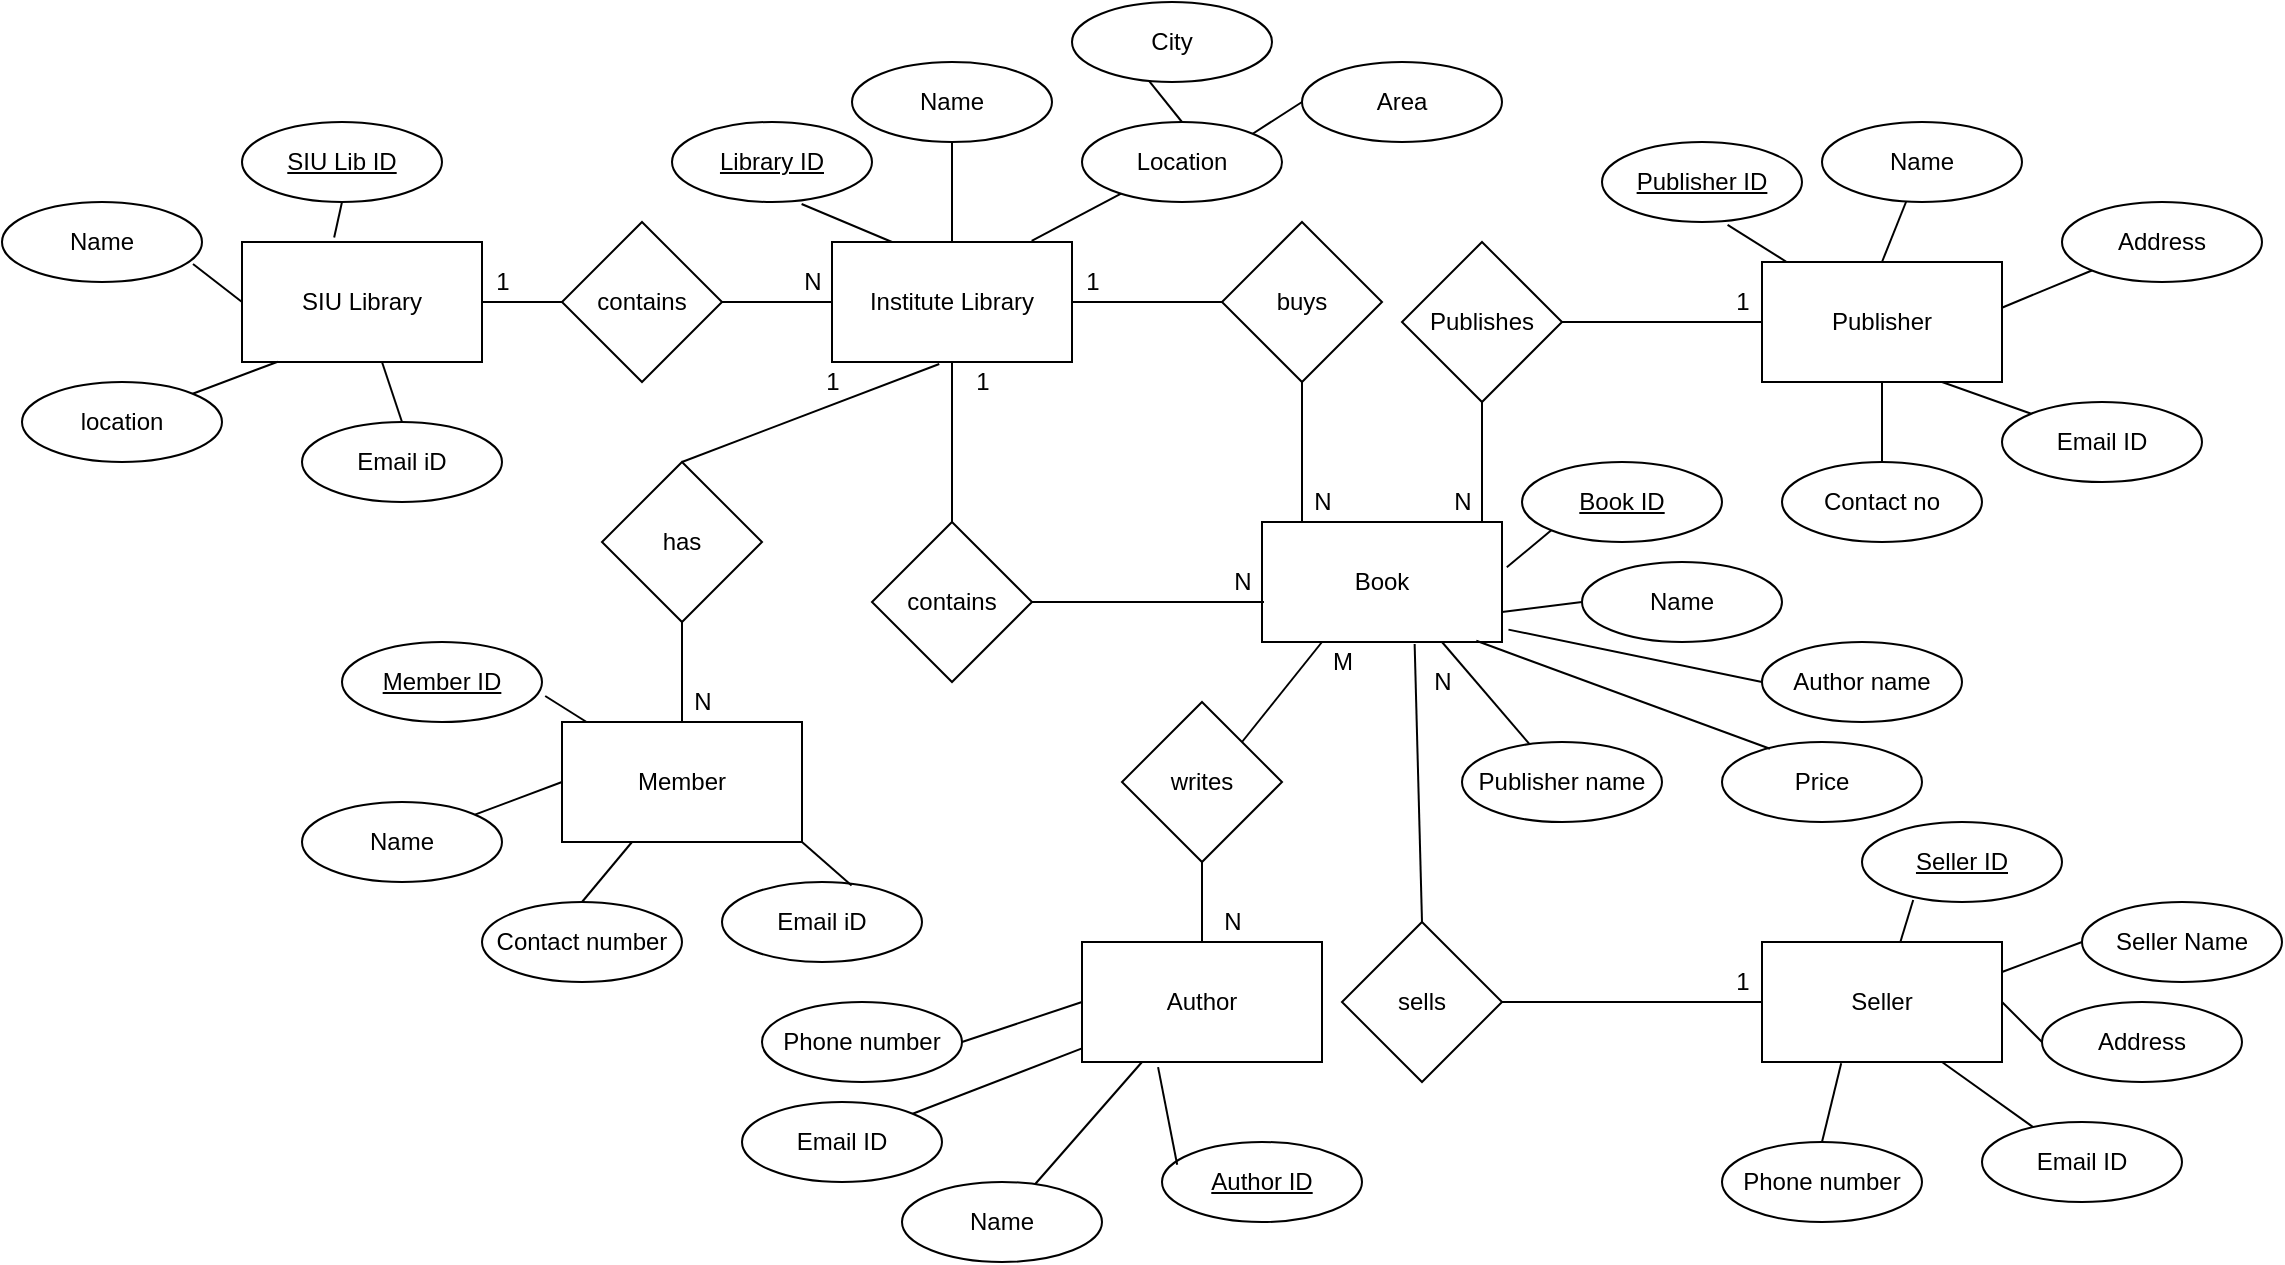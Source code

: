 <mxfile version="14.9.8" type="device"><diagram id="R2lEEEUBdFMjLlhIrx00" name="Page-1"><mxGraphModel dx="1888" dy="1647" grid="1" gridSize="10" guides="1" tooltips="1" connect="1" arrows="1" fold="1" page="1" pageScale="1" pageWidth="850" pageHeight="1100" math="0" shadow="0" extFonts="Permanent Marker^https://fonts.googleapis.com/css?family=Permanent+Marker"><root><mxCell id="0"/><mxCell id="1" parent="0"/><mxCell id="cHB2D24Ajg7HS7E-tuFO-1" value="Book" style="rounded=0;whiteSpace=wrap;html=1;" parent="1" vertex="1"><mxGeometry x="440" y="230" width="120" height="60" as="geometry"/></mxCell><mxCell id="cHB2D24Ajg7HS7E-tuFO-2" value="Member" style="rounded=0;whiteSpace=wrap;html=1;" parent="1" vertex="1"><mxGeometry x="90" y="330" width="120" height="60" as="geometry"/></mxCell><mxCell id="cHB2D24Ajg7HS7E-tuFO-3" value="Institute Library" style="rounded=0;whiteSpace=wrap;html=1;" parent="1" vertex="1"><mxGeometry x="225" y="90" width="120" height="60" as="geometry"/></mxCell><mxCell id="cHB2D24Ajg7HS7E-tuFO-4" value="SIU Library" style="rounded=0;whiteSpace=wrap;html=1;" parent="1" vertex="1"><mxGeometry x="-70" y="90" width="120" height="60" as="geometry"/></mxCell><mxCell id="cHB2D24Ajg7HS7E-tuFO-5" value="Author" style="rounded=0;whiteSpace=wrap;html=1;" parent="1" vertex="1"><mxGeometry x="350" y="440" width="120" height="60" as="geometry"/></mxCell><mxCell id="cHB2D24Ajg7HS7E-tuFO-6" value="Seller" style="rounded=0;whiteSpace=wrap;html=1;" parent="1" vertex="1"><mxGeometry x="690" y="440" width="120" height="60" as="geometry"/></mxCell><mxCell id="cHB2D24Ajg7HS7E-tuFO-7" value="Publisher" style="rounded=0;whiteSpace=wrap;html=1;" parent="1" vertex="1"><mxGeometry x="690" y="100" width="120" height="60" as="geometry"/></mxCell><mxCell id="cHB2D24Ajg7HS7E-tuFO-8" value="contains" style="rhombus;whiteSpace=wrap;html=1;" parent="1" vertex="1"><mxGeometry x="90" y="80" width="80" height="80" as="geometry"/></mxCell><mxCell id="cHB2D24Ajg7HS7E-tuFO-9" value="sells" style="rhombus;whiteSpace=wrap;html=1;" parent="1" vertex="1"><mxGeometry x="480" y="430" width="80" height="80" as="geometry"/></mxCell><mxCell id="cHB2D24Ajg7HS7E-tuFO-10" value="buys" style="rhombus;whiteSpace=wrap;html=1;" parent="1" vertex="1"><mxGeometry x="420" y="80" width="80" height="80" as="geometry"/></mxCell><mxCell id="cHB2D24Ajg7HS7E-tuFO-11" value="has" style="rhombus;whiteSpace=wrap;html=1;" parent="1" vertex="1"><mxGeometry x="110" y="200" width="80" height="80" as="geometry"/></mxCell><mxCell id="cHB2D24Ajg7HS7E-tuFO-12" value="contains" style="rhombus;whiteSpace=wrap;html=1;" parent="1" vertex="1"><mxGeometry x="245" y="230" width="80" height="80" as="geometry"/></mxCell><mxCell id="cHB2D24Ajg7HS7E-tuFO-13" value="writes" style="rhombus;whiteSpace=wrap;html=1;" parent="1" vertex="1"><mxGeometry x="370" y="320" width="80" height="80" as="geometry"/></mxCell><mxCell id="cHB2D24Ajg7HS7E-tuFO-14" value="Publishes" style="rhombus;whiteSpace=wrap;html=1;" parent="1" vertex="1"><mxGeometry x="510" y="90" width="80" height="80" as="geometry"/></mxCell><mxCell id="cHB2D24Ajg7HS7E-tuFO-15" value="" style="endArrow=none;html=1;exitX=1;exitY=0.5;exitDx=0;exitDy=0;entryX=0;entryY=0.5;entryDx=0;entryDy=0;" parent="1" source="cHB2D24Ajg7HS7E-tuFO-4" target="cHB2D24Ajg7HS7E-tuFO-8" edge="1"><mxGeometry width="50" height="50" relative="1" as="geometry"><mxPoint x="400" y="300" as="sourcePoint"/><mxPoint x="450" y="250" as="targetPoint"/></mxGeometry></mxCell><mxCell id="cHB2D24Ajg7HS7E-tuFO-16" value="" style="endArrow=none;html=1;exitX=0.5;exitY=0;exitDx=0;exitDy=0;entryX=0.5;entryY=1;entryDx=0;entryDy=0;" parent="1" source="cHB2D24Ajg7HS7E-tuFO-2" target="cHB2D24Ajg7HS7E-tuFO-11" edge="1"><mxGeometry width="50" height="50" relative="1" as="geometry"><mxPoint x="190" y="190" as="sourcePoint"/><mxPoint x="240" y="140" as="targetPoint"/></mxGeometry></mxCell><mxCell id="cHB2D24Ajg7HS7E-tuFO-17" value="" style="endArrow=none;html=1;exitX=0.447;exitY=1.017;exitDx=0;exitDy=0;exitPerimeter=0;entryX=0.5;entryY=0;entryDx=0;entryDy=0;" parent="1" source="cHB2D24Ajg7HS7E-tuFO-3" target="cHB2D24Ajg7HS7E-tuFO-11" edge="1"><mxGeometry width="50" height="50" relative="1" as="geometry"><mxPoint x="190" y="190" as="sourcePoint"/><mxPoint x="240" y="140" as="targetPoint"/></mxGeometry></mxCell><mxCell id="cHB2D24Ajg7HS7E-tuFO-18" value="" style="endArrow=none;html=1;exitX=1;exitY=0.5;exitDx=0;exitDy=0;entryX=0;entryY=0.5;entryDx=0;entryDy=0;" parent="1" source="cHB2D24Ajg7HS7E-tuFO-8" target="cHB2D24Ajg7HS7E-tuFO-3" edge="1"><mxGeometry width="50" height="50" relative="1" as="geometry"><mxPoint x="190" y="190" as="sourcePoint"/><mxPoint x="240" y="140" as="targetPoint"/></mxGeometry></mxCell><mxCell id="cHB2D24Ajg7HS7E-tuFO-19" value="" style="endArrow=none;html=1;entryX=0.5;entryY=0;entryDx=0;entryDy=0;" parent="1" source="cHB2D24Ajg7HS7E-tuFO-3" target="cHB2D24Ajg7HS7E-tuFO-12" edge="1"><mxGeometry width="50" height="50" relative="1" as="geometry"><mxPoint x="360" y="300" as="sourcePoint"/><mxPoint x="410" y="250" as="targetPoint"/></mxGeometry></mxCell><mxCell id="cHB2D24Ajg7HS7E-tuFO-20" value="" style="endArrow=none;html=1;exitX=0;exitY=0.5;exitDx=0;exitDy=0;entryX=1;entryY=0.5;entryDx=0;entryDy=0;" parent="1" source="cHB2D24Ajg7HS7E-tuFO-7" target="cHB2D24Ajg7HS7E-tuFO-14" edge="1"><mxGeometry width="50" height="50" relative="1" as="geometry"><mxPoint x="360" y="300" as="sourcePoint"/><mxPoint x="410" y="250" as="targetPoint"/></mxGeometry></mxCell><mxCell id="cHB2D24Ajg7HS7E-tuFO-21" value="" style="endArrow=none;html=1;exitX=0.5;exitY=1;exitDx=0;exitDy=0;" parent="1" source="cHB2D24Ajg7HS7E-tuFO-10" edge="1"><mxGeometry width="50" height="50" relative="1" as="geometry"><mxPoint x="360" y="300" as="sourcePoint"/><mxPoint x="460" y="230" as="targetPoint"/></mxGeometry></mxCell><mxCell id="cHB2D24Ajg7HS7E-tuFO-22" value="" style="endArrow=none;html=1;exitX=0;exitY=0.5;exitDx=0;exitDy=0;entryX=1;entryY=0.5;entryDx=0;entryDy=0;" parent="1" source="cHB2D24Ajg7HS7E-tuFO-10" target="cHB2D24Ajg7HS7E-tuFO-3" edge="1"><mxGeometry width="50" height="50" relative="1" as="geometry"><mxPoint x="360" y="300" as="sourcePoint"/><mxPoint x="350" y="130" as="targetPoint"/></mxGeometry></mxCell><mxCell id="cHB2D24Ajg7HS7E-tuFO-23" value="" style="endArrow=none;html=1;entryX=0.5;entryY=1;entryDx=0;entryDy=0;" parent="1" target="cHB2D24Ajg7HS7E-tuFO-14" edge="1"><mxGeometry width="50" height="50" relative="1" as="geometry"><mxPoint x="550" y="230" as="sourcePoint"/><mxPoint x="410" y="260" as="targetPoint"/></mxGeometry></mxCell><mxCell id="cHB2D24Ajg7HS7E-tuFO-24" value="" style="endArrow=none;html=1;exitX=0;exitY=0.5;exitDx=0;exitDy=0;entryX=1;entryY=0.5;entryDx=0;entryDy=0;" parent="1" source="cHB2D24Ajg7HS7E-tuFO-6" target="cHB2D24Ajg7HS7E-tuFO-9" edge="1"><mxGeometry width="50" height="50" relative="1" as="geometry"><mxPoint x="360" y="380" as="sourcePoint"/><mxPoint x="410" y="330" as="targetPoint"/></mxGeometry></mxCell><mxCell id="cHB2D24Ajg7HS7E-tuFO-25" value="" style="endArrow=none;html=1;exitX=1;exitY=0;exitDx=0;exitDy=0;entryX=0.25;entryY=1;entryDx=0;entryDy=0;" parent="1" source="cHB2D24Ajg7HS7E-tuFO-13" target="cHB2D24Ajg7HS7E-tuFO-1" edge="1"><mxGeometry width="50" height="50" relative="1" as="geometry"><mxPoint x="360" y="310" as="sourcePoint"/><mxPoint x="410" y="260" as="targetPoint"/></mxGeometry></mxCell><mxCell id="cHB2D24Ajg7HS7E-tuFO-26" value="" style="endArrow=none;html=1;exitX=0.5;exitY=0;exitDx=0;exitDy=0;entryX=0.5;entryY=1;entryDx=0;entryDy=0;" parent="1" source="cHB2D24Ajg7HS7E-tuFO-5" target="cHB2D24Ajg7HS7E-tuFO-13" edge="1"><mxGeometry width="50" height="50" relative="1" as="geometry"><mxPoint x="360" y="310" as="sourcePoint"/><mxPoint x="410" y="260" as="targetPoint"/></mxGeometry></mxCell><mxCell id="cHB2D24Ajg7HS7E-tuFO-27" value="" style="endArrow=none;html=1;entryX=0.636;entryY=1.017;entryDx=0;entryDy=0;entryPerimeter=0;exitX=0.5;exitY=0;exitDx=0;exitDy=0;" parent="1" source="cHB2D24Ajg7HS7E-tuFO-9" target="cHB2D24Ajg7HS7E-tuFO-1" edge="1"><mxGeometry width="50" height="50" relative="1" as="geometry"><mxPoint x="360" y="310" as="sourcePoint"/><mxPoint x="410" y="260" as="targetPoint"/></mxGeometry></mxCell><mxCell id="cHB2D24Ajg7HS7E-tuFO-28" value="" style="endArrow=none;html=1;entryX=1;entryY=0.5;entryDx=0;entryDy=0;" parent="1" target="cHB2D24Ajg7HS7E-tuFO-12" edge="1"><mxGeometry width="50" height="50" relative="1" as="geometry"><mxPoint x="441" y="270" as="sourcePoint"/><mxPoint x="410" y="260" as="targetPoint"/></mxGeometry></mxCell><mxCell id="cHB2D24Ajg7HS7E-tuFO-29" value="Name" style="ellipse;whiteSpace=wrap;html=1;" parent="1" vertex="1"><mxGeometry x="235" width="100" height="40" as="geometry"/></mxCell><mxCell id="cHB2D24Ajg7HS7E-tuFO-30" value="&lt;u&gt;Library ID&lt;/u&gt;" style="ellipse;whiteSpace=wrap;html=1;" parent="1" vertex="1"><mxGeometry x="145" y="30" width="100" height="40" as="geometry"/></mxCell><mxCell id="cHB2D24Ajg7HS7E-tuFO-31" value="Email iD" style="ellipse;whiteSpace=wrap;html=1;" parent="1" vertex="1"><mxGeometry x="170" y="410" width="100" height="40" as="geometry"/></mxCell><mxCell id="cHB2D24Ajg7HS7E-tuFO-32" value="Name" style="ellipse;whiteSpace=wrap;html=1;" parent="1" vertex="1"><mxGeometry x="-40" y="370" width="100" height="40" as="geometry"/></mxCell><mxCell id="cHB2D24Ajg7HS7E-tuFO-33" value="&lt;u&gt;Member ID&lt;/u&gt;" style="ellipse;whiteSpace=wrap;html=1;" parent="1" vertex="1"><mxGeometry x="-20" y="290" width="100" height="40" as="geometry"/></mxCell><mxCell id="cHB2D24Ajg7HS7E-tuFO-34" value="Email ID" style="ellipse;whiteSpace=wrap;html=1;" parent="1" vertex="1"><mxGeometry x="180" y="520" width="100" height="40" as="geometry"/></mxCell><mxCell id="cHB2D24Ajg7HS7E-tuFO-35" value="&lt;u&gt;Author ID&lt;/u&gt;" style="ellipse;whiteSpace=wrap;html=1;" parent="1" vertex="1"><mxGeometry x="390" y="540" width="100" height="40" as="geometry"/></mxCell><mxCell id="cHB2D24Ajg7HS7E-tuFO-36" value="Phone number" style="ellipse;whiteSpace=wrap;html=1;" parent="1" vertex="1"><mxGeometry x="670" y="540" width="100" height="40" as="geometry"/></mxCell><mxCell id="cHB2D24Ajg7HS7E-tuFO-37" value="Address" style="ellipse;whiteSpace=wrap;html=1;" parent="1" vertex="1"><mxGeometry x="830" y="470" width="100" height="40" as="geometry"/></mxCell><mxCell id="cHB2D24Ajg7HS7E-tuFO-38" value="&lt;u&gt;Seller ID&lt;/u&gt;" style="ellipse;whiteSpace=wrap;html=1;" parent="1" vertex="1"><mxGeometry x="740" y="380" width="100" height="40" as="geometry"/></mxCell><mxCell id="cHB2D24Ajg7HS7E-tuFO-39" value="Seller Name" style="ellipse;whiteSpace=wrap;html=1;" parent="1" vertex="1"><mxGeometry x="850" y="420" width="100" height="40" as="geometry"/></mxCell><mxCell id="cHB2D24Ajg7HS7E-tuFO-40" value="Name" style="ellipse;whiteSpace=wrap;html=1;" parent="1" vertex="1"><mxGeometry x="600" y="250" width="100" height="40" as="geometry"/></mxCell><mxCell id="cHB2D24Ajg7HS7E-tuFO-41" value="&lt;u&gt;Book ID&lt;/u&gt;" style="ellipse;whiteSpace=wrap;html=1;" parent="1" vertex="1"><mxGeometry x="570" y="200" width="100" height="40" as="geometry"/></mxCell><mxCell id="cHB2D24Ajg7HS7E-tuFO-42" value="Email ID" style="ellipse;whiteSpace=wrap;html=1;" parent="1" vertex="1"><mxGeometry x="810" y="170" width="100" height="40" as="geometry"/></mxCell><mxCell id="cHB2D24Ajg7HS7E-tuFO-43" value="Address" style="ellipse;whiteSpace=wrap;html=1;" parent="1" vertex="1"><mxGeometry x="840" y="70" width="100" height="40" as="geometry"/></mxCell><mxCell id="cHB2D24Ajg7HS7E-tuFO-44" value="Name" style="ellipse;whiteSpace=wrap;html=1;" parent="1" vertex="1"><mxGeometry x="720" y="30" width="100" height="40" as="geometry"/></mxCell><mxCell id="cHB2D24Ajg7HS7E-tuFO-45" value="&lt;u&gt;Publisher ID&lt;/u&gt;" style="ellipse;whiteSpace=wrap;html=1;" parent="1" vertex="1"><mxGeometry x="610" y="40" width="100" height="40" as="geometry"/></mxCell><mxCell id="cHB2D24Ajg7HS7E-tuFO-46" value="&lt;u&gt;SIU Lib ID&lt;/u&gt;" style="ellipse;whiteSpace=wrap;html=1;" parent="1" vertex="1"><mxGeometry x="-70" y="30" width="100" height="40" as="geometry"/></mxCell><mxCell id="cHB2D24Ajg7HS7E-tuFO-47" value="Contact number" style="ellipse;whiteSpace=wrap;html=1;" parent="1" vertex="1"><mxGeometry x="50" y="420" width="100" height="40" as="geometry"/></mxCell><mxCell id="cHB2D24Ajg7HS7E-tuFO-48" value="Contact no" style="ellipse;whiteSpace=wrap;html=1;" parent="1" vertex="1"><mxGeometry x="700" y="200" width="100" height="40" as="geometry"/></mxCell><mxCell id="cHB2D24Ajg7HS7E-tuFO-49" value="Publisher name" style="ellipse;whiteSpace=wrap;html=1;" parent="1" vertex="1"><mxGeometry x="540" y="340" width="100" height="40" as="geometry"/></mxCell><mxCell id="cHB2D24Ajg7HS7E-tuFO-50" value="Author name" style="ellipse;whiteSpace=wrap;html=1;" parent="1" vertex="1"><mxGeometry x="690" y="290" width="100" height="40" as="geometry"/></mxCell><mxCell id="cHB2D24Ajg7HS7E-tuFO-51" value="Price" style="ellipse;whiteSpace=wrap;html=1;" parent="1" vertex="1"><mxGeometry x="670" y="340" width="100" height="40" as="geometry"/></mxCell><mxCell id="cHB2D24Ajg7HS7E-tuFO-52" value="Location" style="ellipse;whiteSpace=wrap;html=1;" parent="1" vertex="1"><mxGeometry x="350" y="30" width="100" height="40" as="geometry"/></mxCell><mxCell id="cHB2D24Ajg7HS7E-tuFO-53" value="" style="endArrow=none;html=1;exitX=0.832;exitY=-0.01;exitDx=0;exitDy=0;exitPerimeter=0;" parent="1" source="cHB2D24Ajg7HS7E-tuFO-3" target="cHB2D24Ajg7HS7E-tuFO-52" edge="1"><mxGeometry width="50" height="50" relative="1" as="geometry"><mxPoint x="390" y="270" as="sourcePoint"/><mxPoint x="440" y="220" as="targetPoint"/></mxGeometry></mxCell><mxCell id="cHB2D24Ajg7HS7E-tuFO-54" value="" style="endArrow=none;html=1;entryX=0.5;entryY=1;entryDx=0;entryDy=0;exitX=0.5;exitY=0;exitDx=0;exitDy=0;" parent="1" source="cHB2D24Ajg7HS7E-tuFO-3" target="cHB2D24Ajg7HS7E-tuFO-29" edge="1"><mxGeometry width="50" height="50" relative="1" as="geometry"><mxPoint x="390" y="270" as="sourcePoint"/><mxPoint x="440" y="220" as="targetPoint"/></mxGeometry></mxCell><mxCell id="cHB2D24Ajg7HS7E-tuFO-55" value="" style="endArrow=none;html=1;entryX=0.648;entryY=1.025;entryDx=0;entryDy=0;entryPerimeter=0;exitX=0.25;exitY=0;exitDx=0;exitDy=0;" parent="1" source="cHB2D24Ajg7HS7E-tuFO-3" target="cHB2D24Ajg7HS7E-tuFO-30" edge="1"><mxGeometry width="50" height="50" relative="1" as="geometry"><mxPoint x="390" y="270" as="sourcePoint"/><mxPoint x="440" y="220" as="targetPoint"/></mxGeometry></mxCell><mxCell id="cHB2D24Ajg7HS7E-tuFO-56" value="" style="endArrow=none;html=1;exitX=0.24;exitY=0.085;exitDx=0;exitDy=0;exitPerimeter=0;entryX=0.893;entryY=0.99;entryDx=0;entryDy=0;entryPerimeter=0;" parent="1" source="cHB2D24Ajg7HS7E-tuFO-51" target="cHB2D24Ajg7HS7E-tuFO-1" edge="1"><mxGeometry width="50" height="50" relative="1" as="geometry"><mxPoint x="550" y="270" as="sourcePoint"/><mxPoint x="600" y="220" as="targetPoint"/></mxGeometry></mxCell><mxCell id="cHB2D24Ajg7HS7E-tuFO-57" value="" style="endArrow=none;html=1;entryX=0.5;entryY=0;entryDx=0;entryDy=0;exitX=0.5;exitY=1;exitDx=0;exitDy=0;" parent="1" source="cHB2D24Ajg7HS7E-tuFO-7" target="cHB2D24Ajg7HS7E-tuFO-48" edge="1"><mxGeometry width="50" height="50" relative="1" as="geometry"><mxPoint x="550" y="270" as="sourcePoint"/><mxPoint x="600" y="220" as="targetPoint"/></mxGeometry></mxCell><mxCell id="cHB2D24Ajg7HS7E-tuFO-58" value="" style="endArrow=none;html=1;entryX=0;entryY=0;entryDx=0;entryDy=0;exitX=0.75;exitY=1;exitDx=0;exitDy=0;" parent="1" source="cHB2D24Ajg7HS7E-tuFO-7" target="cHB2D24Ajg7HS7E-tuFO-42" edge="1"><mxGeometry width="50" height="50" relative="1" as="geometry"><mxPoint x="550" y="270" as="sourcePoint"/><mxPoint x="600" y="220" as="targetPoint"/></mxGeometry></mxCell><mxCell id="cHB2D24Ajg7HS7E-tuFO-59" value="" style="endArrow=none;html=1;exitX=0.997;exitY=0.383;exitDx=0;exitDy=0;exitPerimeter=0;" parent="1" source="cHB2D24Ajg7HS7E-tuFO-7" target="cHB2D24Ajg7HS7E-tuFO-43" edge="1"><mxGeometry width="50" height="50" relative="1" as="geometry"><mxPoint x="550" y="270" as="sourcePoint"/><mxPoint x="600" y="220" as="targetPoint"/></mxGeometry></mxCell><mxCell id="cHB2D24Ajg7HS7E-tuFO-60" value="" style="endArrow=none;html=1;exitX=0;exitY=0.5;exitDx=0;exitDy=0;entryX=1;entryY=0.75;entryDx=0;entryDy=0;" parent="1" source="cHB2D24Ajg7HS7E-tuFO-40" target="cHB2D24Ajg7HS7E-tuFO-1" edge="1"><mxGeometry width="50" height="50" relative="1" as="geometry"><mxPoint x="550" y="270" as="sourcePoint"/><mxPoint x="600" y="220" as="targetPoint"/></mxGeometry></mxCell><mxCell id="cHB2D24Ajg7HS7E-tuFO-61" value="" style="endArrow=none;html=1;exitX=0.5;exitY=0;exitDx=0;exitDy=0;" parent="1" source="cHB2D24Ajg7HS7E-tuFO-7" target="cHB2D24Ajg7HS7E-tuFO-44" edge="1"><mxGeometry width="50" height="50" relative="1" as="geometry"><mxPoint x="550" y="270" as="sourcePoint"/><mxPoint x="600" y="220" as="targetPoint"/></mxGeometry></mxCell><mxCell id="cHB2D24Ajg7HS7E-tuFO-62" value="" style="endArrow=none;html=1;entryX=0.628;entryY=1.035;entryDx=0;entryDy=0;entryPerimeter=0;" parent="1" source="cHB2D24Ajg7HS7E-tuFO-7" target="cHB2D24Ajg7HS7E-tuFO-45" edge="1"><mxGeometry width="50" height="50" relative="1" as="geometry"><mxPoint x="550" y="270" as="sourcePoint"/><mxPoint x="600" y="220" as="targetPoint"/></mxGeometry></mxCell><mxCell id="cHB2D24Ajg7HS7E-tuFO-63" value="" style="endArrow=none;html=1;entryX=0;entryY=0.5;entryDx=0;entryDy=0;exitX=1.027;exitY=0.897;exitDx=0;exitDy=0;exitPerimeter=0;" parent="1" source="cHB2D24Ajg7HS7E-tuFO-1" target="cHB2D24Ajg7HS7E-tuFO-50" edge="1"><mxGeometry width="50" height="50" relative="1" as="geometry"><mxPoint x="550" y="340" as="sourcePoint"/><mxPoint x="600" y="290" as="targetPoint"/></mxGeometry></mxCell><mxCell id="cHB2D24Ajg7HS7E-tuFO-64" value="" style="endArrow=none;html=1;entryX=0;entryY=1;entryDx=0;entryDy=0;exitX=1.02;exitY=0.377;exitDx=0;exitDy=0;exitPerimeter=0;" parent="1" source="cHB2D24Ajg7HS7E-tuFO-1" target="cHB2D24Ajg7HS7E-tuFO-41" edge="1"><mxGeometry width="50" height="50" relative="1" as="geometry"><mxPoint x="550" y="340" as="sourcePoint"/><mxPoint x="600" y="290" as="targetPoint"/></mxGeometry></mxCell><mxCell id="cHB2D24Ajg7HS7E-tuFO-65" value="" style="endArrow=none;html=1;exitX=0.75;exitY=1;exitDx=0;exitDy=0;" parent="1" source="cHB2D24Ajg7HS7E-tuFO-1" target="cHB2D24Ajg7HS7E-tuFO-49" edge="1"><mxGeometry width="50" height="50" relative="1" as="geometry"><mxPoint x="550" y="340" as="sourcePoint"/><mxPoint x="600" y="290" as="targetPoint"/></mxGeometry></mxCell><mxCell id="cHB2D24Ajg7HS7E-tuFO-66" value="Name" style="ellipse;whiteSpace=wrap;html=1;" parent="1" vertex="1"><mxGeometry x="260" y="560" width="100" height="40" as="geometry"/></mxCell><mxCell id="cHB2D24Ajg7HS7E-tuFO-67" value="Email ID" style="ellipse;whiteSpace=wrap;html=1;" parent="1" vertex="1"><mxGeometry x="800" y="530" width="100" height="40" as="geometry"/></mxCell><mxCell id="cHB2D24Ajg7HS7E-tuFO-68" value="" style="endArrow=none;html=1;entryX=0.75;entryY=1;entryDx=0;entryDy=0;" parent="1" source="cHB2D24Ajg7HS7E-tuFO-67" target="cHB2D24Ajg7HS7E-tuFO-6" edge="1"><mxGeometry width="50" height="50" relative="1" as="geometry"><mxPoint x="550" y="340" as="sourcePoint"/><mxPoint x="600" y="290" as="targetPoint"/></mxGeometry></mxCell><mxCell id="cHB2D24Ajg7HS7E-tuFO-69" value="" style="endArrow=none;html=1;exitX=0.33;exitY=1.01;exitDx=0;exitDy=0;exitPerimeter=0;entryX=0.5;entryY=0;entryDx=0;entryDy=0;" parent="1" source="cHB2D24Ajg7HS7E-tuFO-6" target="cHB2D24Ajg7HS7E-tuFO-36" edge="1"><mxGeometry width="50" height="50" relative="1" as="geometry"><mxPoint x="550" y="340" as="sourcePoint"/><mxPoint x="600" y="290" as="targetPoint"/></mxGeometry></mxCell><mxCell id="cHB2D24Ajg7HS7E-tuFO-71" value="" style="endArrow=none;html=1;entryX=0.256;entryY=0.975;entryDx=0;entryDy=0;entryPerimeter=0;" parent="1" source="cHB2D24Ajg7HS7E-tuFO-6" target="cHB2D24Ajg7HS7E-tuFO-38" edge="1"><mxGeometry width="50" height="50" relative="1" as="geometry"><mxPoint x="550" y="650" as="sourcePoint"/><mxPoint x="600" y="600" as="targetPoint"/></mxGeometry></mxCell><mxCell id="cHB2D24Ajg7HS7E-tuFO-72" value="" style="endArrow=none;html=1;entryX=0.648;entryY=0.045;entryDx=0;entryDy=0;entryPerimeter=0;exitX=1;exitY=1;exitDx=0;exitDy=0;" parent="1" source="cHB2D24Ajg7HS7E-tuFO-2" target="cHB2D24Ajg7HS7E-tuFO-31" edge="1"><mxGeometry width="50" height="50" relative="1" as="geometry"><mxPoint x="190" y="240" as="sourcePoint"/><mxPoint x="240" y="190" as="targetPoint"/></mxGeometry></mxCell><mxCell id="cHB2D24Ajg7HS7E-tuFO-73" value="" style="endArrow=none;html=1;exitX=0.5;exitY=0;exitDx=0;exitDy=0;" parent="1" source="cHB2D24Ajg7HS7E-tuFO-47" target="cHB2D24Ajg7HS7E-tuFO-2" edge="1"><mxGeometry width="50" height="50" relative="1" as="geometry"><mxPoint x="190" y="240" as="sourcePoint"/><mxPoint x="50" y="360" as="targetPoint"/></mxGeometry></mxCell><mxCell id="cHB2D24Ajg7HS7E-tuFO-74" value="" style="endArrow=none;html=1;entryX=0;entryY=0.5;entryDx=0;entryDy=0;" parent="1" source="cHB2D24Ajg7HS7E-tuFO-32" target="cHB2D24Ajg7HS7E-tuFO-2" edge="1"><mxGeometry width="50" height="50" relative="1" as="geometry"><mxPoint x="190" y="240" as="sourcePoint"/><mxPoint x="240" y="190" as="targetPoint"/></mxGeometry></mxCell><mxCell id="cHB2D24Ajg7HS7E-tuFO-75" value="" style="endArrow=none;html=1;exitX=1.016;exitY=0.675;exitDx=0;exitDy=0;exitPerimeter=0;" parent="1" source="cHB2D24Ajg7HS7E-tuFO-33" target="cHB2D24Ajg7HS7E-tuFO-2" edge="1"><mxGeometry width="50" height="50" relative="1" as="geometry"><mxPoint x="190" y="240" as="sourcePoint"/><mxPoint x="240" y="190" as="targetPoint"/></mxGeometry></mxCell><mxCell id="cHB2D24Ajg7HS7E-tuFO-76" value="" style="endArrow=none;html=1;entryX=0.384;entryY=-0.037;entryDx=0;entryDy=0;entryPerimeter=0;exitX=0.5;exitY=1;exitDx=0;exitDy=0;" parent="1" source="cHB2D24Ajg7HS7E-tuFO-46" target="cHB2D24Ajg7HS7E-tuFO-4" edge="1"><mxGeometry width="50" height="50" relative="1" as="geometry"><mxPoint x="40" y="70" as="sourcePoint"/><mxPoint x="60" y="220" as="targetPoint"/></mxGeometry></mxCell><mxCell id="cHB2D24Ajg7HS7E-tuFO-77" value="" style="endArrow=none;html=1;exitX=0.25;exitY=1;exitDx=0;exitDy=0;" parent="1" source="cHB2D24Ajg7HS7E-tuFO-5" target="cHB2D24Ajg7HS7E-tuFO-66" edge="1"><mxGeometry width="50" height="50" relative="1" as="geometry"><mxPoint x="450" y="540" as="sourcePoint"/><mxPoint x="500" y="490" as="targetPoint"/></mxGeometry></mxCell><mxCell id="cHB2D24Ajg7HS7E-tuFO-78" value="" style="endArrow=none;html=1;entryX=1;entryY=0;entryDx=0;entryDy=0;" parent="1" source="cHB2D24Ajg7HS7E-tuFO-5" target="cHB2D24Ajg7HS7E-tuFO-34" edge="1"><mxGeometry width="50" height="50" relative="1" as="geometry"><mxPoint x="450" y="540" as="sourcePoint"/><mxPoint x="500" y="490" as="targetPoint"/></mxGeometry></mxCell><mxCell id="cHB2D24Ajg7HS7E-tuFO-79" value="" style="endArrow=none;html=1;exitX=0.317;exitY=1.043;exitDx=0;exitDy=0;exitPerimeter=0;entryX=0.076;entryY=0.285;entryDx=0;entryDy=0;entryPerimeter=0;" parent="1" source="cHB2D24Ajg7HS7E-tuFO-5" target="cHB2D24Ajg7HS7E-tuFO-35" edge="1"><mxGeometry width="50" height="50" relative="1" as="geometry"><mxPoint x="450" y="540" as="sourcePoint"/><mxPoint x="500" y="490" as="targetPoint"/></mxGeometry></mxCell><mxCell id="cHB2D24Ajg7HS7E-tuFO-80" value="1" style="text;html=1;align=center;verticalAlign=middle;resizable=0;points=[];autosize=1;strokeColor=none;" parent="1" vertex="1"><mxGeometry x="215" y="150" width="20" height="20" as="geometry"/></mxCell><mxCell id="cHB2D24Ajg7HS7E-tuFO-81" value="N" style="text;html=1;align=center;verticalAlign=middle;resizable=0;points=[];autosize=1;strokeColor=none;" parent="1" vertex="1"><mxGeometry x="150" y="310" width="20" height="20" as="geometry"/></mxCell><mxCell id="cHB2D24Ajg7HS7E-tuFO-82" value="1" style="text;html=1;align=center;verticalAlign=middle;resizable=0;points=[];autosize=1;strokeColor=none;" parent="1" vertex="1"><mxGeometry x="290" y="150" width="20" height="20" as="geometry"/></mxCell><mxCell id="cHB2D24Ajg7HS7E-tuFO-83" value="N" style="text;html=1;align=center;verticalAlign=middle;resizable=0;points=[];autosize=1;strokeColor=none;" parent="1" vertex="1"><mxGeometry x="420" y="250" width="20" height="20" as="geometry"/></mxCell><mxCell id="cHB2D24Ajg7HS7E-tuFO-84" value="M" style="text;html=1;align=center;verticalAlign=middle;resizable=0;points=[];autosize=1;strokeColor=none;" parent="1" vertex="1"><mxGeometry x="465" y="290" width="30" height="20" as="geometry"/></mxCell><mxCell id="cHB2D24Ajg7HS7E-tuFO-85" value="N" style="text;html=1;align=center;verticalAlign=middle;resizable=0;points=[];autosize=1;strokeColor=none;" parent="1" vertex="1"><mxGeometry x="415" y="420" width="20" height="20" as="geometry"/></mxCell><mxCell id="cHB2D24Ajg7HS7E-tuFO-86" value="1" style="text;html=1;align=center;verticalAlign=middle;resizable=0;points=[];autosize=1;strokeColor=none;" parent="1" vertex="1"><mxGeometry x="345" y="100" width="20" height="20" as="geometry"/></mxCell><mxCell id="cHB2D24Ajg7HS7E-tuFO-87" value="N" style="text;html=1;align=center;verticalAlign=middle;resizable=0;points=[];autosize=1;strokeColor=none;" parent="1" vertex="1"><mxGeometry x="460" y="210" width="20" height="20" as="geometry"/></mxCell><mxCell id="cHB2D24Ajg7HS7E-tuFO-88" value="1" style="text;html=1;align=center;verticalAlign=middle;resizable=0;points=[];autosize=1;strokeColor=none;" parent="1" vertex="1"><mxGeometry x="670" y="110" width="20" height="20" as="geometry"/></mxCell><mxCell id="cHB2D24Ajg7HS7E-tuFO-89" value="N" style="text;html=1;align=center;verticalAlign=middle;resizable=0;points=[];autosize=1;strokeColor=none;" parent="1" vertex="1"><mxGeometry x="530" y="210" width="20" height="20" as="geometry"/></mxCell><mxCell id="cHB2D24Ajg7HS7E-tuFO-96" value="location" style="ellipse;whiteSpace=wrap;html=1;" parent="1" vertex="1"><mxGeometry x="-180" y="160" width="100" height="40" as="geometry"/></mxCell><mxCell id="cHB2D24Ajg7HS7E-tuFO-97" value="Email iD" style="ellipse;whiteSpace=wrap;html=1;" parent="1" vertex="1"><mxGeometry x="-40" y="180" width="100" height="40" as="geometry"/></mxCell><mxCell id="cHB2D24Ajg7HS7E-tuFO-99" value="Name" style="ellipse;whiteSpace=wrap;html=1;" parent="1" vertex="1"><mxGeometry x="-190" y="70" width="100" height="40" as="geometry"/></mxCell><mxCell id="cHB2D24Ajg7HS7E-tuFO-100" value="" style="endArrow=none;html=1;exitX=0.5;exitY=0;exitDx=0;exitDy=0;" parent="1" source="cHB2D24Ajg7HS7E-tuFO-97" target="cHB2D24Ajg7HS7E-tuFO-4" edge="1"><mxGeometry width="50" height="50" relative="1" as="geometry"><mxPoint x="270" y="210" as="sourcePoint"/><mxPoint x="320" y="160" as="targetPoint"/></mxGeometry></mxCell><mxCell id="cHB2D24Ajg7HS7E-tuFO-101" value="" style="endArrow=none;html=1;exitX=1;exitY=0;exitDx=0;exitDy=0;entryX=0.149;entryY=0.998;entryDx=0;entryDy=0;entryPerimeter=0;" parent="1" source="cHB2D24Ajg7HS7E-tuFO-96" target="cHB2D24Ajg7HS7E-tuFO-4" edge="1"><mxGeometry width="50" height="50" relative="1" as="geometry"><mxPoint x="270" y="210" as="sourcePoint"/><mxPoint x="320" y="160" as="targetPoint"/></mxGeometry></mxCell><mxCell id="cHB2D24Ajg7HS7E-tuFO-103" value="" style="endArrow=none;html=1;exitX=0.955;exitY=0.774;exitDx=0;exitDy=0;exitPerimeter=0;entryX=0;entryY=0.5;entryDx=0;entryDy=0;" parent="1" source="cHB2D24Ajg7HS7E-tuFO-99" target="cHB2D24Ajg7HS7E-tuFO-4" edge="1"><mxGeometry width="50" height="50" relative="1" as="geometry"><mxPoint x="270" y="210" as="sourcePoint"/><mxPoint x="320" y="160" as="targetPoint"/></mxGeometry></mxCell><mxCell id="cHB2D24Ajg7HS7E-tuFO-104" value="Area" style="ellipse;whiteSpace=wrap;html=1;" parent="1" vertex="1"><mxGeometry x="460" width="100" height="40" as="geometry"/></mxCell><mxCell id="cHB2D24Ajg7HS7E-tuFO-105" value="City" style="ellipse;whiteSpace=wrap;html=1;" parent="1" vertex="1"><mxGeometry x="345" y="-30" width="100" height="40" as="geometry"/></mxCell><mxCell id="cHB2D24Ajg7HS7E-tuFO-106" value="" style="endArrow=none;html=1;exitX=0.384;exitY=0.982;exitDx=0;exitDy=0;exitPerimeter=0;entryX=0.5;entryY=0;entryDx=0;entryDy=0;" parent="1" source="cHB2D24Ajg7HS7E-tuFO-105" target="cHB2D24Ajg7HS7E-tuFO-52" edge="1"><mxGeometry width="50" height="50" relative="1" as="geometry"><mxPoint x="270" y="210" as="sourcePoint"/><mxPoint x="320" y="160" as="targetPoint"/></mxGeometry></mxCell><mxCell id="cHB2D24Ajg7HS7E-tuFO-107" value="" style="endArrow=none;html=1;entryX=0;entryY=0.5;entryDx=0;entryDy=0;exitX=1;exitY=0;exitDx=0;exitDy=0;" parent="1" source="cHB2D24Ajg7HS7E-tuFO-52" target="cHB2D24Ajg7HS7E-tuFO-104" edge="1"><mxGeometry width="50" height="50" relative="1" as="geometry"><mxPoint x="270" y="210" as="sourcePoint"/><mxPoint x="320" y="160" as="targetPoint"/></mxGeometry></mxCell><mxCell id="cHB2D24Ajg7HS7E-tuFO-108" value="1" style="text;html=1;align=center;verticalAlign=middle;resizable=0;points=[];autosize=1;strokeColor=none;" parent="1" vertex="1"><mxGeometry x="50" y="100" width="20" height="20" as="geometry"/></mxCell><mxCell id="cHB2D24Ajg7HS7E-tuFO-109" value="N" style="text;html=1;align=center;verticalAlign=middle;resizable=0;points=[];autosize=1;strokeColor=none;" parent="1" vertex="1"><mxGeometry x="205" y="100" width="20" height="20" as="geometry"/></mxCell><mxCell id="cHB2D24Ajg7HS7E-tuFO-110" value="" style="endArrow=none;html=1;entryX=0;entryY=0.5;entryDx=0;entryDy=0;exitX=1;exitY=0.5;exitDx=0;exitDy=0;" parent="1" source="cHB2D24Ajg7HS7E-tuFO-6" target="cHB2D24Ajg7HS7E-tuFO-37" edge="1"><mxGeometry width="50" height="50" relative="1" as="geometry"><mxPoint x="410" y="350" as="sourcePoint"/><mxPoint x="460" y="300" as="targetPoint"/></mxGeometry></mxCell><mxCell id="cHB2D24Ajg7HS7E-tuFO-111" value="" style="endArrow=none;html=1;entryX=0;entryY=0.5;entryDx=0;entryDy=0;exitX=1;exitY=0.25;exitDx=0;exitDy=0;" parent="1" source="cHB2D24Ajg7HS7E-tuFO-6" target="cHB2D24Ajg7HS7E-tuFO-39" edge="1"><mxGeometry width="50" height="50" relative="1" as="geometry"><mxPoint x="410" y="350" as="sourcePoint"/><mxPoint x="460" y="300" as="targetPoint"/></mxGeometry></mxCell><mxCell id="cHB2D24Ajg7HS7E-tuFO-112" value="Phone number" style="ellipse;whiteSpace=wrap;html=1;" parent="1" vertex="1"><mxGeometry x="190" y="470" width="100" height="40" as="geometry"/></mxCell><mxCell id="cHB2D24Ajg7HS7E-tuFO-114" value="" style="endArrow=none;html=1;exitX=1;exitY=0.5;exitDx=0;exitDy=0;entryX=0;entryY=0.5;entryDx=0;entryDy=0;" parent="1" source="cHB2D24Ajg7HS7E-tuFO-112" target="cHB2D24Ajg7HS7E-tuFO-5" edge="1"><mxGeometry width="50" height="50" relative="1" as="geometry"><mxPoint x="410" y="350" as="sourcePoint"/><mxPoint x="460" y="300" as="targetPoint"/></mxGeometry></mxCell><mxCell id="cHB2D24Ajg7HS7E-tuFO-115" value="1" style="text;html=1;align=center;verticalAlign=middle;resizable=0;points=[];autosize=1;strokeColor=none;" parent="1" vertex="1"><mxGeometry x="670" y="450" width="20" height="20" as="geometry"/></mxCell><mxCell id="cHB2D24Ajg7HS7E-tuFO-116" value="N" style="text;html=1;align=center;verticalAlign=middle;resizable=0;points=[];autosize=1;strokeColor=none;" parent="1" vertex="1"><mxGeometry x="520" y="300" width="20" height="20" as="geometry"/></mxCell></root></mxGraphModel></diagram></mxfile>